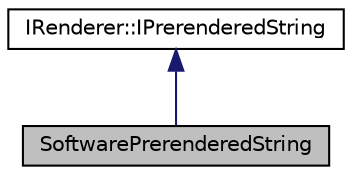 digraph "SoftwarePrerenderedString"
{
 // LATEX_PDF_SIZE
  edge [fontname="Helvetica",fontsize="10",labelfontname="Helvetica",labelfontsize="10"];
  node [fontname="Helvetica",fontsize="10",shape=record];
  Node1 [label="SoftwarePrerenderedString",height=0.2,width=0.4,color="black", fillcolor="grey75", style="filled", fontcolor="black",tooltip=" "];
  Node2 -> Node1 [dir="back",color="midnightblue",fontsize="10",style="solid",fontname="Helvetica"];
  Node2 [label="IRenderer::IPrerenderedString",height=0.2,width=0.4,color="black", fillcolor="white", style="filled",URL="$classIRenderer_1_1IPrerenderedString.html",tooltip=" "];
}
